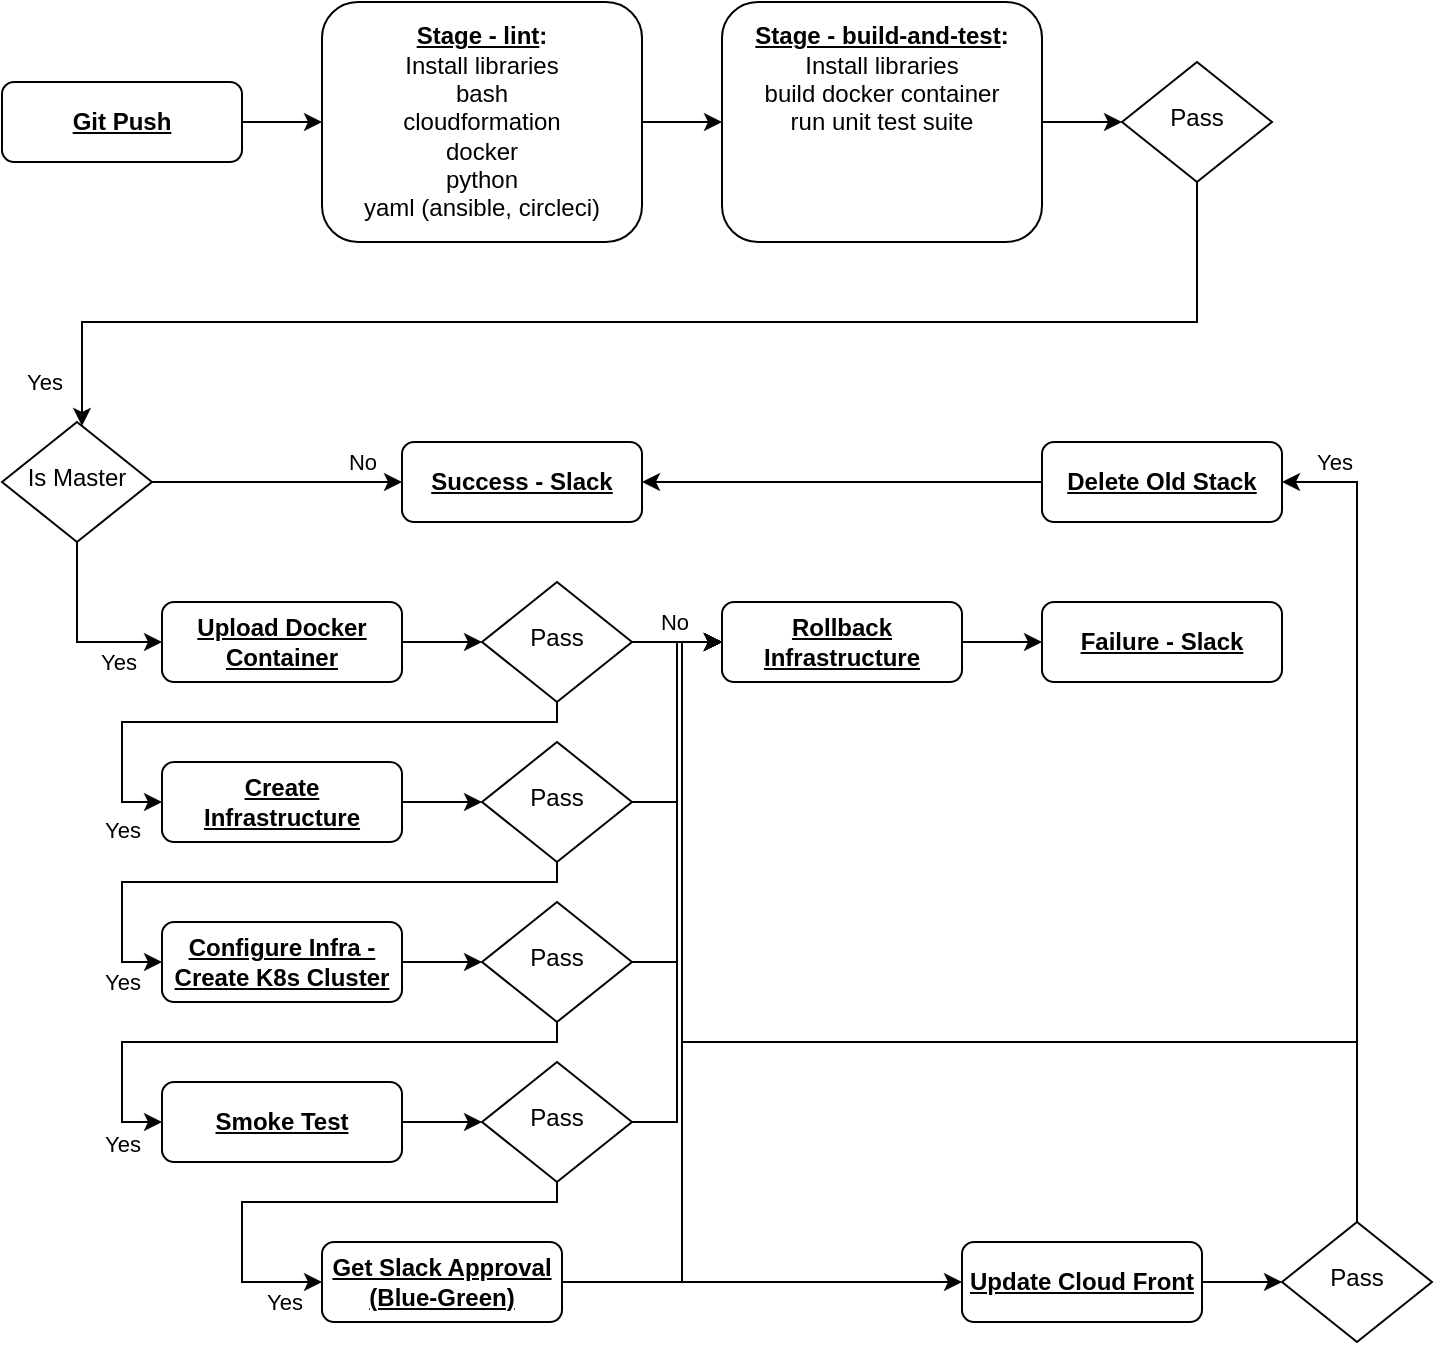 <mxfile version="18.0.6" type="device"><diagram id="C5RBs43oDa-KdzZeNtuy" name="Page-1"><mxGraphModel dx="1426" dy="852" grid="1" gridSize="10" guides="1" tooltips="1" connect="1" arrows="1" fold="1" page="1" pageScale="1" pageWidth="827" pageHeight="1169" math="0" shadow="0"><root><mxCell id="WIyWlLk6GJQsqaUBKTNV-0"/><mxCell id="WIyWlLk6GJQsqaUBKTNV-1" parent="WIyWlLk6GJQsqaUBKTNV-0"/><mxCell id="Rs7eoe6wcjswB2rvAZAv-16" style="edgeStyle=orthogonalEdgeStyle;rounded=0;orthogonalLoop=1;jettySize=auto;html=1;" parent="WIyWlLk6GJQsqaUBKTNV-1" source="Rs7eoe6wcjswB2rvAZAv-0" target="Rs7eoe6wcjswB2rvAZAv-1" edge="1"><mxGeometry relative="1" as="geometry"/></mxCell><mxCell id="Rs7eoe6wcjswB2rvAZAv-0" value="&lt;b&gt;&lt;u&gt;Git Push&lt;/u&gt;&lt;/b&gt;" style="rounded=1;whiteSpace=wrap;html=1;fontSize=12;glass=0;strokeWidth=1;shadow=0;" parent="WIyWlLk6GJQsqaUBKTNV-1" vertex="1"><mxGeometry x="40" y="80" width="120" height="40" as="geometry"/></mxCell><mxCell id="Rs7eoe6wcjswB2rvAZAv-15" style="edgeStyle=orthogonalEdgeStyle;rounded=0;orthogonalLoop=1;jettySize=auto;html=1;entryX=0;entryY=0.5;entryDx=0;entryDy=0;" parent="WIyWlLk6GJQsqaUBKTNV-1" source="Rs7eoe6wcjswB2rvAZAv-1" target="Rs7eoe6wcjswB2rvAZAv-8" edge="1"><mxGeometry relative="1" as="geometry"/></mxCell><mxCell id="Rs7eoe6wcjswB2rvAZAv-1" value="&lt;b&gt;&lt;u&gt;Stage - lint&lt;/u&gt;:&lt;br&gt;&lt;/b&gt;Install libraries&lt;br&gt;bash&lt;br&gt;cloudformation&lt;br&gt;docker&lt;br&gt;python&lt;br&gt;yaml (ansible, circleci)" style="rounded=1;whiteSpace=wrap;html=1;fontSize=12;glass=0;strokeWidth=1;shadow=0;" parent="WIyWlLk6GJQsqaUBKTNV-1" vertex="1"><mxGeometry x="200" y="40" width="160" height="120" as="geometry"/></mxCell><mxCell id="Rs7eoe6wcjswB2rvAZAv-2" value="&lt;b&gt;&lt;u&gt;Failure - Slack&lt;/u&gt;&lt;/b&gt;" style="rounded=1;whiteSpace=wrap;html=1;fontSize=12;glass=0;strokeWidth=1;shadow=0;" parent="WIyWlLk6GJQsqaUBKTNV-1" vertex="1"><mxGeometry x="560" y="340" width="120" height="40" as="geometry"/></mxCell><mxCell id="Rs7eoe6wcjswB2rvAZAv-3" value="&lt;b&gt;&lt;u&gt;Success - Slack&lt;/u&gt;&lt;/b&gt;" style="rounded=1;whiteSpace=wrap;html=1;fontSize=12;glass=0;strokeWidth=1;shadow=0;" parent="WIyWlLk6GJQsqaUBKTNV-1" vertex="1"><mxGeometry x="240" y="260" width="120" height="40" as="geometry"/></mxCell><mxCell id="Rs7eoe6wcjswB2rvAZAv-17" style="edgeStyle=orthogonalEdgeStyle;rounded=0;orthogonalLoop=1;jettySize=auto;html=1;" parent="WIyWlLk6GJQsqaUBKTNV-1" source="Rs7eoe6wcjswB2rvAZAv-8" target="Rs7eoe6wcjswB2rvAZAv-12" edge="1"><mxGeometry relative="1" as="geometry"/></mxCell><mxCell id="Rs7eoe6wcjswB2rvAZAv-8" value="&lt;b&gt;&lt;u&gt;Stage - build-and-test&lt;/u&gt;:&lt;br&gt;&lt;/b&gt;Install libraries&lt;br&gt;build docker container&lt;br&gt;run unit test suite&lt;br&gt;&lt;br&gt;&lt;br&gt;&lt;br&gt;" style="rounded=1;whiteSpace=wrap;html=1;fontSize=12;glass=0;strokeWidth=1;shadow=0;" parent="WIyWlLk6GJQsqaUBKTNV-1" vertex="1"><mxGeometry x="400" y="40" width="160" height="120" as="geometry"/></mxCell><mxCell id="Rs7eoe6wcjswB2rvAZAv-19" style="edgeStyle=orthogonalEdgeStyle;rounded=0;orthogonalLoop=1;jettySize=auto;html=1;" parent="WIyWlLk6GJQsqaUBKTNV-1" source="Rs7eoe6wcjswB2rvAZAv-12" target="Rs7eoe6wcjswB2rvAZAv-18" edge="1"><mxGeometry relative="1" as="geometry"><Array as="points"><mxPoint x="638" y="200"/><mxPoint x="80" y="200"/></Array></mxGeometry></mxCell><mxCell id="Rs7eoe6wcjswB2rvAZAv-20" value="Yes" style="edgeLabel;html=1;align=center;verticalAlign=middle;resizable=0;points=[];" parent="Rs7eoe6wcjswB2rvAZAv-19" vertex="1" connectable="0"><mxGeometry x="0.745" relative="1" as="geometry"><mxPoint x="-54" y="30" as="offset"/></mxGeometry></mxCell><mxCell id="Rs7eoe6wcjswB2rvAZAv-12" value="Pass" style="rhombus;whiteSpace=wrap;html=1;shadow=0;fontFamily=Helvetica;fontSize=12;align=center;strokeWidth=1;spacing=6;spacingTop=-4;" parent="WIyWlLk6GJQsqaUBKTNV-1" vertex="1"><mxGeometry x="600" y="70" width="75" height="60" as="geometry"/></mxCell><mxCell id="Rs7eoe6wcjswB2rvAZAv-23" style="edgeStyle=orthogonalEdgeStyle;rounded=0;orthogonalLoop=1;jettySize=auto;html=1;" parent="WIyWlLk6GJQsqaUBKTNV-1" source="Rs7eoe6wcjswB2rvAZAv-18" target="Rs7eoe6wcjswB2rvAZAv-3" edge="1"><mxGeometry relative="1" as="geometry"/></mxCell><mxCell id="Rs7eoe6wcjswB2rvAZAv-24" value="No" style="edgeLabel;html=1;align=center;verticalAlign=middle;resizable=0;points=[];" parent="Rs7eoe6wcjswB2rvAZAv-23" vertex="1" connectable="0"><mxGeometry x="0.151" y="-3" relative="1" as="geometry"><mxPoint x="33" y="-13" as="offset"/></mxGeometry></mxCell><mxCell id="Rs7eoe6wcjswB2rvAZAv-26" style="edgeStyle=orthogonalEdgeStyle;rounded=0;orthogonalLoop=1;jettySize=auto;html=1;entryX=0;entryY=0.5;entryDx=0;entryDy=0;" parent="WIyWlLk6GJQsqaUBKTNV-1" source="Rs7eoe6wcjswB2rvAZAv-18" target="Rs7eoe6wcjswB2rvAZAv-25" edge="1"><mxGeometry relative="1" as="geometry"><Array as="points"><mxPoint x="78" y="360"/></Array></mxGeometry></mxCell><mxCell id="Rs7eoe6wcjswB2rvAZAv-49" value="Yes" style="edgeLabel;html=1;align=center;verticalAlign=middle;resizable=0;points=[];" parent="Rs7eoe6wcjswB2rvAZAv-26" vertex="1" connectable="0"><mxGeometry x="0.503" y="4" relative="1" as="geometry"><mxPoint x="1" y="14" as="offset"/></mxGeometry></mxCell><mxCell id="Rs7eoe6wcjswB2rvAZAv-18" value="Is Master" style="rhombus;whiteSpace=wrap;html=1;shadow=0;fontFamily=Helvetica;fontSize=12;align=center;strokeWidth=1;spacing=6;spacingTop=-4;" parent="WIyWlLk6GJQsqaUBKTNV-1" vertex="1"><mxGeometry x="40" y="250" width="75" height="60" as="geometry"/></mxCell><mxCell id="Rs7eoe6wcjswB2rvAZAv-30" style="edgeStyle=orthogonalEdgeStyle;rounded=0;orthogonalLoop=1;jettySize=auto;html=1;" parent="WIyWlLk6GJQsqaUBKTNV-1" source="Rs7eoe6wcjswB2rvAZAv-25" target="Rs7eoe6wcjswB2rvAZAv-29" edge="1"><mxGeometry relative="1" as="geometry"/></mxCell><mxCell id="Rs7eoe6wcjswB2rvAZAv-25" value="&lt;b&gt;&lt;u&gt;Upload Docker Container&lt;/u&gt;&lt;/b&gt;" style="rounded=1;whiteSpace=wrap;html=1;fontSize=12;glass=0;strokeWidth=1;shadow=0;" parent="WIyWlLk6GJQsqaUBKTNV-1" vertex="1"><mxGeometry x="120" y="340" width="120" height="40" as="geometry"/></mxCell><mxCell id="Rs7eoe6wcjswB2rvAZAv-35" style="edgeStyle=orthogonalEdgeStyle;rounded=0;orthogonalLoop=1;jettySize=auto;html=1;entryX=0;entryY=0.5;entryDx=0;entryDy=0;" parent="WIyWlLk6GJQsqaUBKTNV-1" source="Rs7eoe6wcjswB2rvAZAv-29" target="Rs7eoe6wcjswB2rvAZAv-34" edge="1"><mxGeometry relative="1" as="geometry"/></mxCell><mxCell id="Rs7eoe6wcjswB2rvAZAv-36" value="No" style="edgeLabel;html=1;align=center;verticalAlign=middle;resizable=0;points=[];" parent="Rs7eoe6wcjswB2rvAZAv-35" vertex="1" connectable="0"><mxGeometry x="-0.067" relative="1" as="geometry"><mxPoint y="-10" as="offset"/></mxGeometry></mxCell><mxCell id="Rs7eoe6wcjswB2rvAZAv-39" style="edgeStyle=orthogonalEdgeStyle;rounded=0;orthogonalLoop=1;jettySize=auto;html=1;entryX=0;entryY=0.5;entryDx=0;entryDy=0;" parent="WIyWlLk6GJQsqaUBKTNV-1" source="Rs7eoe6wcjswB2rvAZAv-29" target="Rs7eoe6wcjswB2rvAZAv-38" edge="1"><mxGeometry relative="1" as="geometry"><Array as="points"><mxPoint x="318" y="400"/><mxPoint x="100" y="400"/><mxPoint x="100" y="440"/></Array></mxGeometry></mxCell><mxCell id="Rs7eoe6wcjswB2rvAZAv-47" value="Yes" style="edgeLabel;html=1;align=center;verticalAlign=middle;resizable=0;points=[];" parent="Rs7eoe6wcjswB2rvAZAv-39" vertex="1" connectable="0"><mxGeometry x="0.662" y="-2" relative="1" as="geometry"><mxPoint x="2" y="42" as="offset"/></mxGeometry></mxCell><mxCell id="Rs7eoe6wcjswB2rvAZAv-29" value="Pass" style="rhombus;whiteSpace=wrap;html=1;shadow=0;fontFamily=Helvetica;fontSize=12;align=center;strokeWidth=1;spacing=6;spacingTop=-4;" parent="WIyWlLk6GJQsqaUBKTNV-1" vertex="1"><mxGeometry x="280" y="330" width="75" height="60" as="geometry"/></mxCell><mxCell id="Rs7eoe6wcjswB2rvAZAv-37" style="edgeStyle=orthogonalEdgeStyle;rounded=0;orthogonalLoop=1;jettySize=auto;html=1;" parent="WIyWlLk6GJQsqaUBKTNV-1" source="Rs7eoe6wcjswB2rvAZAv-34" target="Rs7eoe6wcjswB2rvAZAv-2" edge="1"><mxGeometry relative="1" as="geometry"/></mxCell><mxCell id="Rs7eoe6wcjswB2rvAZAv-34" value="&lt;b&gt;&lt;u&gt;Rollback Infrastructure&lt;/u&gt;&lt;/b&gt;" style="rounded=1;whiteSpace=wrap;html=1;fontSize=12;glass=0;strokeWidth=1;shadow=0;" parent="WIyWlLk6GJQsqaUBKTNV-1" vertex="1"><mxGeometry x="400" y="340" width="120" height="40" as="geometry"/></mxCell><mxCell id="Rs7eoe6wcjswB2rvAZAv-50" style="edgeStyle=orthogonalEdgeStyle;rounded=0;orthogonalLoop=1;jettySize=auto;html=1;" parent="WIyWlLk6GJQsqaUBKTNV-1" source="Rs7eoe6wcjswB2rvAZAv-38" target="Rs7eoe6wcjswB2rvAZAv-43" edge="1"><mxGeometry relative="1" as="geometry"/></mxCell><mxCell id="Rs7eoe6wcjswB2rvAZAv-38" value="&lt;b&gt;&lt;u&gt;Create Infrastructure&lt;/u&gt;&lt;/b&gt;" style="rounded=1;whiteSpace=wrap;html=1;fontSize=12;glass=0;strokeWidth=1;shadow=0;" parent="WIyWlLk6GJQsqaUBKTNV-1" vertex="1"><mxGeometry x="120" y="420" width="120" height="40" as="geometry"/></mxCell><mxCell id="Rs7eoe6wcjswB2rvAZAv-41" style="edgeStyle=orthogonalEdgeStyle;rounded=0;orthogonalLoop=1;jettySize=auto;html=1;entryX=0;entryY=0.5;entryDx=0;entryDy=0;" parent="WIyWlLk6GJQsqaUBKTNV-1" source="Rs7eoe6wcjswB2rvAZAv-43" target="Rs7eoe6wcjswB2rvAZAv-34" edge="1"><mxGeometry relative="1" as="geometry"><mxPoint x="400" y="460" as="targetPoint"/></mxGeometry></mxCell><mxCell id="Rs7eoe6wcjswB2rvAZAv-54" style="edgeStyle=orthogonalEdgeStyle;rounded=0;orthogonalLoop=1;jettySize=auto;html=1;entryX=0;entryY=0.5;entryDx=0;entryDy=0;" parent="WIyWlLk6GJQsqaUBKTNV-1" source="Rs7eoe6wcjswB2rvAZAv-43" target="Rs7eoe6wcjswB2rvAZAv-52" edge="1"><mxGeometry relative="1" as="geometry"><Array as="points"><mxPoint x="318" y="480"/><mxPoint x="100" y="480"/><mxPoint x="100" y="520"/></Array></mxGeometry></mxCell><mxCell id="Rs7eoe6wcjswB2rvAZAv-55" value="Yes" style="edgeLabel;html=1;align=center;verticalAlign=middle;resizable=0;points=[];" parent="Rs7eoe6wcjswB2rvAZAv-54" vertex="1" connectable="0"><mxGeometry x="0.777" relative="1" as="geometry"><mxPoint y="22" as="offset"/></mxGeometry></mxCell><mxCell id="Rs7eoe6wcjswB2rvAZAv-43" value="Pass" style="rhombus;whiteSpace=wrap;html=1;shadow=0;fontFamily=Helvetica;fontSize=12;align=center;strokeWidth=1;spacing=6;spacingTop=-4;" parent="WIyWlLk6GJQsqaUBKTNV-1" vertex="1"><mxGeometry x="280" y="410" width="75" height="60" as="geometry"/></mxCell><mxCell id="Rs7eoe6wcjswB2rvAZAv-51" style="edgeStyle=orthogonalEdgeStyle;rounded=0;orthogonalLoop=1;jettySize=auto;html=1;" parent="WIyWlLk6GJQsqaUBKTNV-1" source="Rs7eoe6wcjswB2rvAZAv-52" target="Rs7eoe6wcjswB2rvAZAv-53" edge="1"><mxGeometry relative="1" as="geometry"/></mxCell><mxCell id="Rs7eoe6wcjswB2rvAZAv-52" value="&lt;b&gt;&lt;u&gt;Configure Infra - Create K8s Cluster&lt;/u&gt;&lt;/b&gt;" style="rounded=1;whiteSpace=wrap;html=1;fontSize=12;glass=0;strokeWidth=1;shadow=0;" parent="WIyWlLk6GJQsqaUBKTNV-1" vertex="1"><mxGeometry x="120" y="500" width="120" height="40" as="geometry"/></mxCell><mxCell id="Rs7eoe6wcjswB2rvAZAv-56" style="edgeStyle=orthogonalEdgeStyle;rounded=0;orthogonalLoop=1;jettySize=auto;html=1;entryX=0;entryY=0.5;entryDx=0;entryDy=0;" parent="WIyWlLk6GJQsqaUBKTNV-1" source="Rs7eoe6wcjswB2rvAZAv-53" target="Rs7eoe6wcjswB2rvAZAv-34" edge="1"><mxGeometry relative="1" as="geometry"/></mxCell><mxCell id="OLpdvQHpWxJVF2QrkokO-3" style="edgeStyle=orthogonalEdgeStyle;rounded=0;orthogonalLoop=1;jettySize=auto;html=1;entryX=0;entryY=0.5;entryDx=0;entryDy=0;" edge="1" parent="WIyWlLk6GJQsqaUBKTNV-1" source="Rs7eoe6wcjswB2rvAZAv-53" target="2"><mxGeometry relative="1" as="geometry"><Array as="points"><mxPoint x="318" y="560"/><mxPoint x="100" y="560"/><mxPoint x="100" y="600"/></Array></mxGeometry></mxCell><mxCell id="Rs7eoe6wcjswB2rvAZAv-53" value="Pass" style="rhombus;whiteSpace=wrap;html=1;shadow=0;fontFamily=Helvetica;fontSize=12;align=center;strokeWidth=1;spacing=6;spacingTop=-4;" parent="WIyWlLk6GJQsqaUBKTNV-1" vertex="1"><mxGeometry x="280" y="490" width="75" height="60" as="geometry"/></mxCell><mxCell id="Rs7eoe6wcjswB2rvAZAv-63" style="edgeStyle=orthogonalEdgeStyle;rounded=0;orthogonalLoop=1;jettySize=auto;html=1;entryX=0;entryY=0.5;entryDx=0;entryDy=0;" parent="WIyWlLk6GJQsqaUBKTNV-1" source="Rs7eoe6wcjswB2rvAZAv-59" target="Rs7eoe6wcjswB2rvAZAv-34" edge="1"><mxGeometry relative="1" as="geometry"><Array as="points"><mxPoint x="380" y="680"/><mxPoint x="380" y="360"/></Array></mxGeometry></mxCell><mxCell id="Rs7eoe6wcjswB2rvAZAv-65" style="edgeStyle=orthogonalEdgeStyle;rounded=0;orthogonalLoop=1;jettySize=auto;html=1;" parent="WIyWlLk6GJQsqaUBKTNV-1" source="Rs7eoe6wcjswB2rvAZAv-59" target="Rs7eoe6wcjswB2rvAZAv-64" edge="1"><mxGeometry relative="1" as="geometry"/></mxCell><mxCell id="Rs7eoe6wcjswB2rvAZAv-59" value="&lt;b&gt;&lt;u&gt;Get Slack Approval&lt;br&gt;(Blue-Green)&lt;br&gt;&lt;/u&gt;&lt;/b&gt;" style="rounded=1;whiteSpace=wrap;html=1;fontSize=12;glass=0;strokeWidth=1;shadow=0;" parent="WIyWlLk6GJQsqaUBKTNV-1" vertex="1"><mxGeometry x="200" y="660" width="120" height="40" as="geometry"/></mxCell><mxCell id="Rs7eoe6wcjswB2rvAZAv-67" style="edgeStyle=orthogonalEdgeStyle;rounded=0;orthogonalLoop=1;jettySize=auto;html=1;entryX=0;entryY=0.5;entryDx=0;entryDy=0;" parent="WIyWlLk6GJQsqaUBKTNV-1" source="Rs7eoe6wcjswB2rvAZAv-64" target="Rs7eoe6wcjswB2rvAZAv-66" edge="1"><mxGeometry relative="1" as="geometry"/></mxCell><mxCell id="Rs7eoe6wcjswB2rvAZAv-64" value="&lt;b&gt;&lt;u&gt;Update Cloud Front&lt;/u&gt;&lt;/b&gt;" style="rounded=1;whiteSpace=wrap;html=1;fontSize=12;glass=0;strokeWidth=1;shadow=0;" parent="WIyWlLk6GJQsqaUBKTNV-1" vertex="1"><mxGeometry x="520" y="660" width="120" height="40" as="geometry"/></mxCell><mxCell id="Rs7eoe6wcjswB2rvAZAv-68" style="edgeStyle=orthogonalEdgeStyle;rounded=0;orthogonalLoop=1;jettySize=auto;html=1;entryX=0;entryY=0.5;entryDx=0;entryDy=0;" parent="WIyWlLk6GJQsqaUBKTNV-1" source="Rs7eoe6wcjswB2rvAZAv-66" target="Rs7eoe6wcjswB2rvAZAv-34" edge="1"><mxGeometry relative="1" as="geometry"><Array as="points"><mxPoint x="718" y="560"/><mxPoint x="380" y="560"/><mxPoint x="380" y="360"/></Array></mxGeometry></mxCell><mxCell id="Rs7eoe6wcjswB2rvAZAv-71" value="Yes" style="edgeStyle=orthogonalEdgeStyle;rounded=0;orthogonalLoop=1;jettySize=auto;html=1;entryX=1;entryY=0.5;entryDx=0;entryDy=0;" parent="WIyWlLk6GJQsqaUBKTNV-1" source="Rs7eoe6wcjswB2rvAZAv-66" target="Rs7eoe6wcjswB2rvAZAv-70" edge="1"><mxGeometry x="0.878" y="-10" relative="1" as="geometry"><mxPoint x="1" as="offset"/></mxGeometry></mxCell><mxCell id="Rs7eoe6wcjswB2rvAZAv-66" value="Pass" style="rhombus;whiteSpace=wrap;html=1;shadow=0;fontFamily=Helvetica;fontSize=12;align=center;strokeWidth=1;spacing=6;spacingTop=-4;" parent="WIyWlLk6GJQsqaUBKTNV-1" vertex="1"><mxGeometry x="680" y="650" width="75" height="60" as="geometry"/></mxCell><mxCell id="Rs7eoe6wcjswB2rvAZAv-72" style="edgeStyle=orthogonalEdgeStyle;rounded=0;orthogonalLoop=1;jettySize=auto;html=1;" parent="WIyWlLk6GJQsqaUBKTNV-1" source="Rs7eoe6wcjswB2rvAZAv-70" target="Rs7eoe6wcjswB2rvAZAv-3" edge="1"><mxGeometry relative="1" as="geometry"/></mxCell><mxCell id="Rs7eoe6wcjswB2rvAZAv-70" value="&lt;b&gt;&lt;u&gt;Delete Old Stack&lt;/u&gt;&lt;/b&gt;" style="rounded=1;whiteSpace=wrap;html=1;fontSize=12;glass=0;strokeWidth=1;shadow=0;" parent="WIyWlLk6GJQsqaUBKTNV-1" vertex="1"><mxGeometry x="560" y="260" width="120" height="40" as="geometry"/></mxCell><mxCell id="0" value="Yes" style="edgeLabel;html=1;align=center;verticalAlign=middle;resizable=0;points=[];" parent="WIyWlLk6GJQsqaUBKTNV-1" vertex="1" connectable="0"><mxGeometry x="100" y="610.5" as="geometry"/></mxCell><mxCell id="1" style="edgeStyle=orthogonalEdgeStyle;rounded=0;orthogonalLoop=1;jettySize=auto;html=1;" parent="WIyWlLk6GJQsqaUBKTNV-1" source="2" target="3" edge="1"><mxGeometry relative="1" as="geometry"/></mxCell><mxCell id="2" value="&lt;b&gt;&lt;u&gt;Smoke Test&lt;/u&gt;&lt;/b&gt;" style="rounded=1;whiteSpace=wrap;html=1;fontSize=12;glass=0;strokeWidth=1;shadow=0;" parent="WIyWlLk6GJQsqaUBKTNV-1" vertex="1"><mxGeometry x="120" y="580" width="120" height="40" as="geometry"/></mxCell><mxCell id="OLpdvQHpWxJVF2QrkokO-4" style="edgeStyle=orthogonalEdgeStyle;rounded=0;orthogonalLoop=1;jettySize=auto;html=1;entryX=0;entryY=0.5;entryDx=0;entryDy=0;" edge="1" parent="WIyWlLk6GJQsqaUBKTNV-1" source="3" target="Rs7eoe6wcjswB2rvAZAv-34"><mxGeometry relative="1" as="geometry"/></mxCell><mxCell id="OLpdvQHpWxJVF2QrkokO-5" value="Yes" style="edgeStyle=orthogonalEdgeStyle;rounded=0;orthogonalLoop=1;jettySize=auto;html=1;entryX=0;entryY=0.5;entryDx=0;entryDy=0;" edge="1" parent="WIyWlLk6GJQsqaUBKTNV-1" source="3" target="Rs7eoe6wcjswB2rvAZAv-59"><mxGeometry x="0.845" y="-10" relative="1" as="geometry"><Array as="points"><mxPoint x="318" y="640"/><mxPoint x="160" y="640"/><mxPoint x="160" y="680"/></Array><mxPoint as="offset"/></mxGeometry></mxCell><mxCell id="3" value="Pass" style="rhombus;whiteSpace=wrap;html=1;shadow=0;fontFamily=Helvetica;fontSize=12;align=center;strokeWidth=1;spacing=6;spacingTop=-4;" parent="WIyWlLk6GJQsqaUBKTNV-1" vertex="1"><mxGeometry x="280" y="570" width="75" height="60" as="geometry"/></mxCell></root></mxGraphModel></diagram></mxfile>
